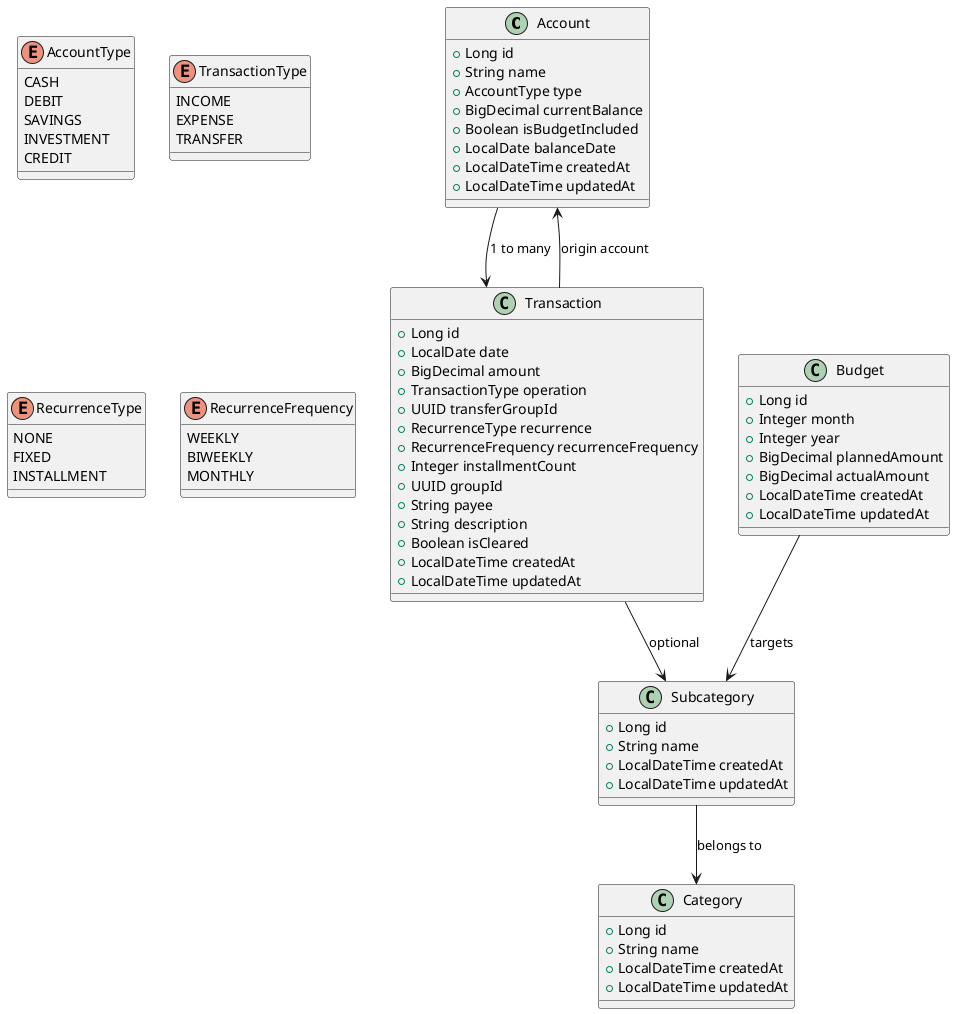 @startuml

class Account {
  +Long id
  +String name
  +AccountType type
  +BigDecimal currentBalance
  +Boolean isBudgetIncluded
  +LocalDate balanceDate
  +LocalDateTime createdAt
  +LocalDateTime updatedAt
}

enum AccountType {
  CASH
  DEBIT
  SAVINGS
  INVESTMENT
  CREDIT
}

class Category {
  +Long id
  +String name
  +LocalDateTime createdAt
  +LocalDateTime updatedAt
}

class Subcategory {
  +Long id
  +String name
  +LocalDateTime createdAt
  +LocalDateTime updatedAt
}

class Transaction {
  +Long id
  +LocalDate date
  +BigDecimal amount
  +TransactionType operation
  +UUID transferGroupId
  +RecurrenceType recurrence
  +RecurrenceFrequency recurrenceFrequency
  +Integer installmentCount
  +UUID groupId
  +String payee
  +String description
  +Boolean isCleared
  +LocalDateTime createdAt
  +LocalDateTime updatedAt
}

enum TransactionType {
  INCOME
  EXPENSE
  TRANSFER
}

enum RecurrenceType {
  NONE
  FIXED
  INSTALLMENT
}

enum RecurrenceFrequency {
  WEEKLY
  BIWEEKLY
  MONTHLY
}

class Budget {
  +Long id
  +Integer month
  +Integer year
  +BigDecimal plannedAmount
  +BigDecimal actualAmount
  +LocalDateTime createdAt
  +LocalDateTime updatedAt
}

' RELATIONSHIPS
Subcategory --> Category : belongs to
Transaction --> Account : origin account
Transaction --> Subcategory : optional
Budget --> Subcategory : targets
Account --> Transaction : 1 to many

@enduml
